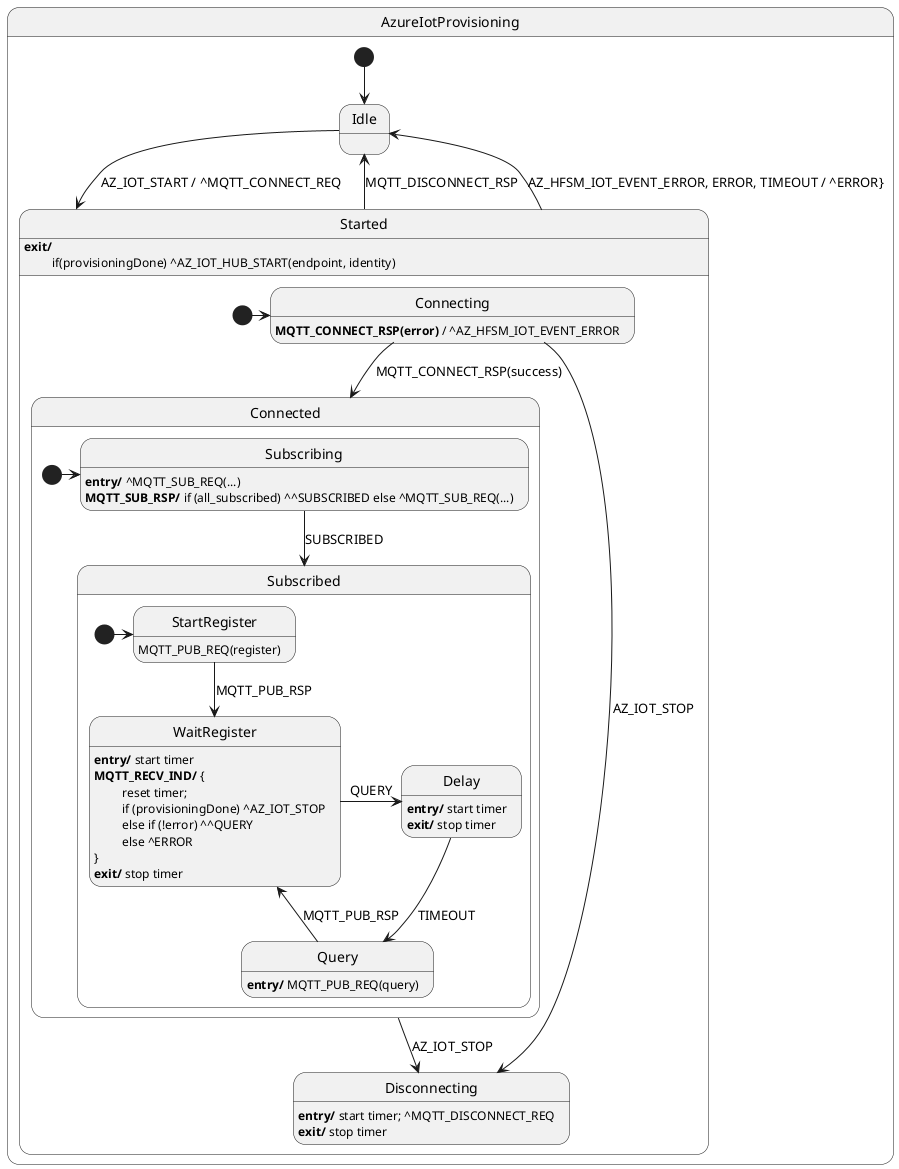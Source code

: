 @startuml

state AzureIotProvisioning {
state Idle
    state Started {
        state Connecting
        Connecting : <b>MQTT_CONNECT_RSP(error)</b> / ^AZ_HFSM_IOT_EVENT_ERROR

        state Connected {
            state Subscribing
            Subscribing : <b>entry/</b> ^MQTT_SUB_REQ(...)
            Subscribing : <b>MQTT_SUB_RSP/</b> if (all_subscribed) ^^SUBSCRIBED else ^MQTT_SUB_REQ(...)
            state Subscribed {
                state StartRegister
                StartRegister : MQTT_PUB_REQ(register)

                state WaitRegister
                WaitRegister : <b>entry/</b> start timer
                WaitRegister : <b>MQTT_RECV_IND/</b> {
                WaitRegister : \t reset timer;
                WaitRegister : \t if (provisioningDone) ^AZ_IOT_STOP
                WaitRegister : \t else if (!error) ^^QUERY
                WaitRegister : \t else ^ERROR
                WaitRegister : }
                WaitRegister : <b>exit/</b> stop timer

                state Delay
                Delay : <b>entry/</b> start timer
                Delay : <b>exit/</b> stop timer

                state Query
                Query : <b>entry/</b> MQTT_PUB_REQ(query)

                [*] -> StartRegister
                StartRegister --> WaitRegister : MQTT_PUB_RSP
                WaitRegister -> Delay : QUERY
                Delay --> Query : TIMEOUT
                Query -> WaitRegister : MQTT_PUB_RSP
            }

            [*] -> Subscribing
            Subscribing --> Subscribed : SUBSCRIBED
        }

        state Disconnecting
        Disconnecting : <b>entry/</b> start timer; ^MQTT_DISCONNECT_REQ
        Disconnecting : <b>exit/</b> stop timer

        [*] -> Connecting
        Connecting --> Connected : MQTT_CONNECT_RSP(success)
        Connecting --> Disconnecting : AZ_IOT_STOP
        Connected --> Disconnecting : AZ_IOT_STOP
    }

    Started : <b>exit/</b>
    Started: \t if(provisioningDone) ^AZ_IOT_HUB_START(endpoint, identity)

    [*] --> Idle
    Idle -> Started : AZ_IOT_START / ^MQTT_CONNECT_REQ
    Started --> Idle : MQTT_DISCONNECT_RSP
    Started --> Idle : AZ_HFSM_IOT_EVENT_ERROR, ERROR, TIMEOUT / ^ERROR}

@enduml
